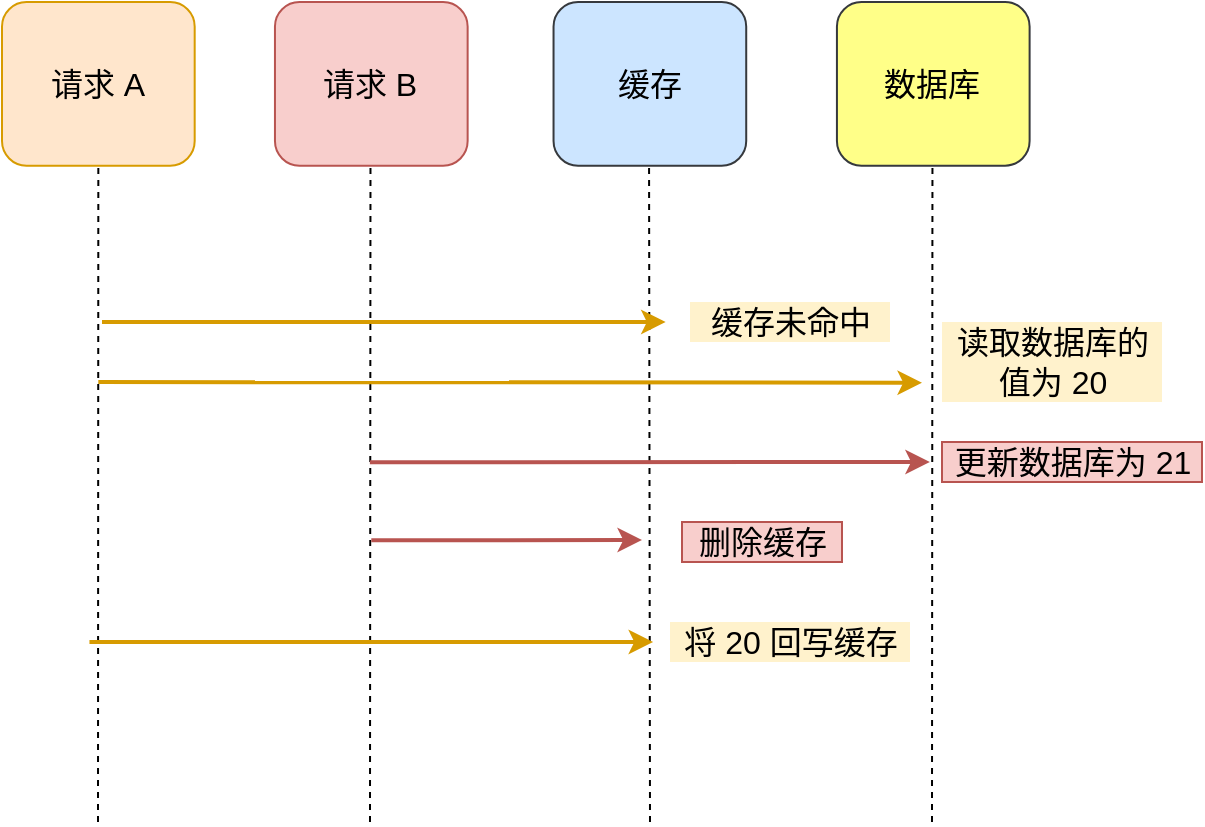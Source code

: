 <mxfile version="15.0.4" type="github">
  <diagram id="8G1xJhk3juWvFJzGZoab" name="第 1 页">
    <mxGraphModel dx="810" dy="561" grid="1" gridSize="10" guides="1" tooltips="1" connect="1" arrows="1" fold="1" page="1" pageScale="1" pageWidth="827" pageHeight="1169" math="0" shadow="0">
      <root>
        <mxCell id="0" />
        <mxCell id="1" parent="0" />
        <mxCell id="fYJdt4onO25BBd_EPBhb-19" value="请求 A" style="rounded=1;whiteSpace=wrap;html=1;fontSize=16;fillColor=#ffe6cc;strokeColor=#d79b00;" vertex="1" parent="1">
          <mxGeometry x="40" y="640" width="96.338" height="81.818" as="geometry" />
        </mxCell>
        <mxCell id="fYJdt4onO25BBd_EPBhb-20" value="请求 B" style="rounded=1;whiteSpace=wrap;html=1;fontSize=16;fillColor=#f8cecc;strokeColor=#b85450;" vertex="1" parent="1">
          <mxGeometry x="176.479" y="640" width="96.338" height="81.818" as="geometry" />
        </mxCell>
        <mxCell id="fYJdt4onO25BBd_EPBhb-21" value="缓存" style="rounded=1;whiteSpace=wrap;html=1;fontSize=16;fillColor=#cce5ff;strokeColor=#36393d;" vertex="1" parent="1">
          <mxGeometry x="315.768" y="640" width="96.338" height="81.818" as="geometry" />
        </mxCell>
        <mxCell id="fYJdt4onO25BBd_EPBhb-22" value="数据库" style="rounded=1;whiteSpace=wrap;html=1;fontSize=16;fillColor=#ffff88;strokeColor=#36393d;" vertex="1" parent="1">
          <mxGeometry x="457.465" y="640" width="96.338" height="81.818" as="geometry" />
        </mxCell>
        <mxCell id="fYJdt4onO25BBd_EPBhb-23" value="" style="endArrow=none;html=1;fontSize=16;entryX=0.5;entryY=1;entryDx=0;entryDy=0;dashed=1;" edge="1" parent="1" target="fYJdt4onO25BBd_EPBhb-19">
          <mxGeometry x="40" y="640" width="50" height="50" as="geometry">
            <mxPoint x="88" y="1050" as="sourcePoint" />
            <mxPoint x="120.282" y="762.727" as="targetPoint" />
          </mxGeometry>
        </mxCell>
        <mxCell id="fYJdt4onO25BBd_EPBhb-24" value="" style="endArrow=none;html=1;fontSize=16;entryX=0.5;entryY=1;entryDx=0;entryDy=0;dashed=1;" edge="1" parent="1">
          <mxGeometry x="40" y="640" width="50" height="50" as="geometry">
            <mxPoint x="224" y="1050" as="sourcePoint" />
            <mxPoint x="224.246" y="721.818" as="targetPoint" />
          </mxGeometry>
        </mxCell>
        <mxCell id="fYJdt4onO25BBd_EPBhb-25" value="" style="endArrow=none;html=1;fontSize=16;entryX=0.5;entryY=1;entryDx=0;entryDy=0;dashed=1;" edge="1" parent="1">
          <mxGeometry x="40" y="640" width="50" height="50" as="geometry">
            <mxPoint x="364" y="1050" as="sourcePoint" />
            <mxPoint x="363.535" y="721.818" as="targetPoint" />
          </mxGeometry>
        </mxCell>
        <mxCell id="fYJdt4onO25BBd_EPBhb-26" value="" style="endArrow=none;html=1;fontSize=16;entryX=0.5;entryY=1;entryDx=0;entryDy=0;dashed=1;" edge="1" parent="1">
          <mxGeometry x="40" y="640" width="50" height="50" as="geometry">
            <mxPoint x="505" y="1050" as="sourcePoint" />
            <mxPoint x="505.232" y="721.818" as="targetPoint" />
          </mxGeometry>
        </mxCell>
        <mxCell id="fYJdt4onO25BBd_EPBhb-27" value="" style="endArrow=classic;html=1;fontSize=16;fillColor=#ffcd28;strokeColor=#d79b00;gradientColor=#ffa500;strokeWidth=2;" edge="1" parent="1">
          <mxGeometry x="35.56" y="810" width="50" height="50" as="geometry">
            <mxPoint x="83.729" y="960" as="sourcePoint" />
            <mxPoint x="365.56" y="960" as="targetPoint" />
          </mxGeometry>
        </mxCell>
        <mxCell id="fYJdt4onO25BBd_EPBhb-28" value="缓存未命中" style="text;html=1;align=center;verticalAlign=middle;resizable=0;points=[];autosize=1;fillColor=#fff2cc;fontSize=16;" vertex="1" parent="1">
          <mxGeometry x="384.002" y="790.004" width="100" height="20" as="geometry" />
        </mxCell>
        <mxCell id="fYJdt4onO25BBd_EPBhb-29" value="" style="endArrow=classic;html=1;fontSize=16;strokeWidth=2;gradientColor=#ffa500;fillColor=#ffcd28;strokeColor=#d79b00;" edge="1" parent="1">
          <mxGeometry x="40" y="475.45" width="50" height="50" as="geometry">
            <mxPoint x="88.169" y="829.995" as="sourcePoint" />
            <mxPoint x="500" y="830.36" as="targetPoint" />
          </mxGeometry>
        </mxCell>
        <mxCell id="fYJdt4onO25BBd_EPBhb-30" value="读取数据库的&lt;br&gt;值为 20" style="text;html=1;align=center;verticalAlign=middle;resizable=0;points=[];autosize=1;fillColor=#fff2cc;fontSize=16;strokeWidth=2;" vertex="1" parent="1">
          <mxGeometry x="510.005" y="799.999" width="110" height="40" as="geometry" />
        </mxCell>
        <mxCell id="fYJdt4onO25BBd_EPBhb-31" value="" style="endArrow=classic;html=1;fontSize=16;strokeWidth=2;gradientColor=#ea6b66;fillColor=#f8cecc;strokeColor=#b85450;" edge="1" parent="1">
          <mxGeometry x="39.29" y="652" width="50" height="50" as="geometry">
            <mxPoint x="223.938" y="870.182" as="sourcePoint" />
            <mxPoint x="503.94" y="870" as="targetPoint" />
          </mxGeometry>
        </mxCell>
        <mxCell id="fYJdt4onO25BBd_EPBhb-32" value="更新数据库为 21" style="text;html=1;align=center;verticalAlign=middle;resizable=0;points=[];autosize=1;strokeColor=#b85450;fillColor=#f8cecc;fontSize=16;" vertex="1" parent="1">
          <mxGeometry x="510" y="860" width="130" height="20" as="geometry" />
        </mxCell>
        <mxCell id="fYJdt4onO25BBd_EPBhb-33" value="" style="endArrow=classic;html=1;fontSize=16;strokeWidth=2;gradientColor=#ea6b66;fillColor=#f8cecc;strokeColor=#b85450;" edge="1" parent="1">
          <mxGeometry x="40" y="691" width="50" height="50" as="geometry">
            <mxPoint x="224.648" y="909.182" as="sourcePoint" />
            <mxPoint x="360" y="909" as="targetPoint" />
          </mxGeometry>
        </mxCell>
        <mxCell id="fYJdt4onO25BBd_EPBhb-34" value="删除缓存" style="text;html=1;align=center;verticalAlign=middle;resizable=0;points=[];autosize=1;strokeColor=#b85450;fillColor=#f8cecc;fontSize=16;" vertex="1" parent="1">
          <mxGeometry x="380" y="900" width="80" height="20" as="geometry" />
        </mxCell>
        <mxCell id="fYJdt4onO25BBd_EPBhb-35" value="" style="endArrow=classic;html=1;fontSize=16;fillColor=#ffcd28;strokeColor=#d79b00;gradientColor=#ffa500;strokeWidth=2;" edge="1" parent="1">
          <mxGeometry x="41.83" y="650" width="50" height="50" as="geometry">
            <mxPoint x="89.999" y="800" as="sourcePoint" />
            <mxPoint x="371.83" y="800" as="targetPoint" />
          </mxGeometry>
        </mxCell>
        <mxCell id="fYJdt4onO25BBd_EPBhb-36" value="将 20 回写缓存" style="text;html=1;align=center;verticalAlign=middle;resizable=0;points=[];autosize=1;fillColor=#fff2cc;fontSize=16;" vertex="1" parent="1">
          <mxGeometry x="374.002" y="950.004" width="120" height="20" as="geometry" />
        </mxCell>
      </root>
    </mxGraphModel>
  </diagram>
</mxfile>
